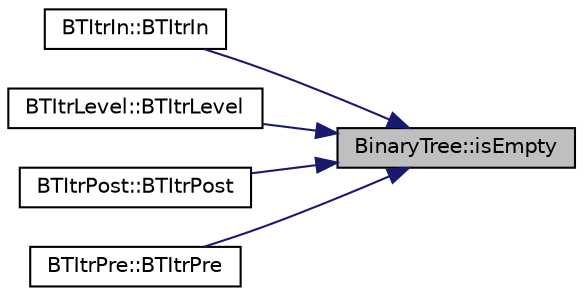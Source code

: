 digraph "BinaryTree::isEmpty"
{
 // LATEX_PDF_SIZE
  edge [fontname="Helvetica",fontsize="10",labelfontname="Helvetica",labelfontsize="10"];
  node [fontname="Helvetica",fontsize="10",shape=record];
  rankdir="RL";
  Node1 [label="BinaryTree::isEmpty",height=0.2,width=0.4,color="black", fillcolor="grey75", style="filled", fontcolor="black",tooltip=" "];
  Node1 -> Node2 [dir="back",color="midnightblue",fontsize="10",style="solid",fontname="Helvetica"];
  Node2 [label="BTItrIn::BTItrIn",height=0.2,width=0.4,color="black", fillcolor="white", style="filled",URL="$class_b_t_itr_in.html#a97695772bf055a51e72523695ad6e138",tooltip=" "];
  Node1 -> Node3 [dir="back",color="midnightblue",fontsize="10",style="solid",fontname="Helvetica"];
  Node3 [label="BTItrLevel::BTItrLevel",height=0.2,width=0.4,color="black", fillcolor="white", style="filled",URL="$class_b_t_itr_level.html#a9973e6775bfa77ec8627d3a7b238ff18",tooltip=" "];
  Node1 -> Node4 [dir="back",color="midnightblue",fontsize="10",style="solid",fontname="Helvetica"];
  Node4 [label="BTItrPost::BTItrPost",height=0.2,width=0.4,color="black", fillcolor="white", style="filled",URL="$class_b_t_itr_post.html#a52b3ebaefe70085321204f69db9449e7",tooltip=" "];
  Node1 -> Node5 [dir="back",color="midnightblue",fontsize="10",style="solid",fontname="Helvetica"];
  Node5 [label="BTItrPre::BTItrPre",height=0.2,width=0.4,color="black", fillcolor="white", style="filled",URL="$class_b_t_itr_pre.html#a4a68172c6c10386dd15b4e5249242e7d",tooltip=" "];
}
